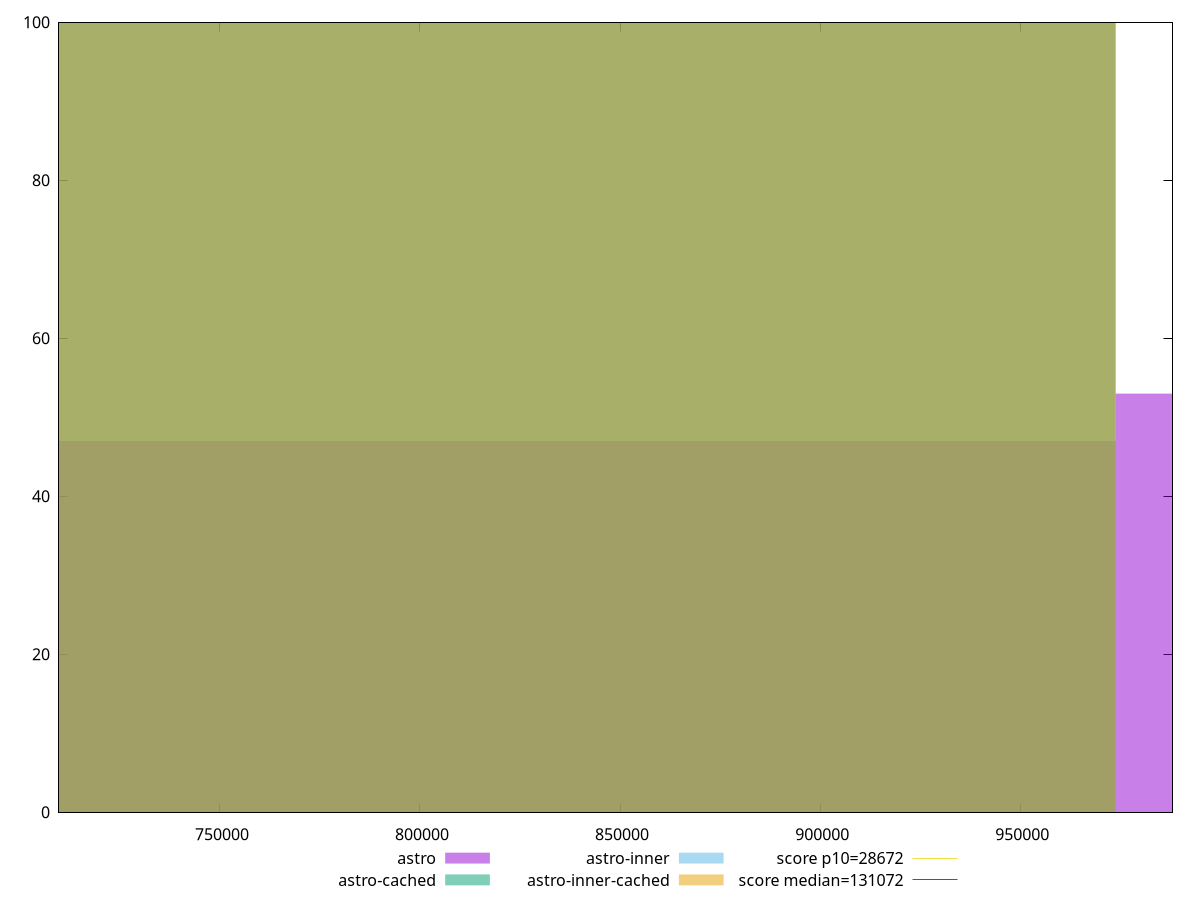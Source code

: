 reset

$astro <<EOF
834690.1568079954 47
1112920.2090773273 53
EOF

$astroCached <<EOF
834690.1568079954 100
EOF

$astroInner <<EOF
834690.1568079954 100
EOF

$astroInnerCached <<EOF
834690.1568079954 100
EOF

set key outside below
set boxwidth 278230.0522693318
set xrange [709788.774526389:988051.3920333335]
set yrange [0:100]
set trange [0:100]
set style fill transparent solid 0.5 noborder

set parametric
set terminal svg size 640, 520 enhanced background rgb 'white'
set output "reports/report_00033_2021-03-01T14-23-16.841Z/uses-long-cache-ttl/comparison/histogram/all_raw.svg"

plot $astro title "astro" with boxes, \
     $astroCached title "astro-cached" with boxes, \
     $astroInner title "astro-inner" with boxes, \
     $astroInnerCached title "astro-inner-cached" with boxes, \
     28672,t title "score p10=28672", \
     131072,t title "score median=131072"

reset
